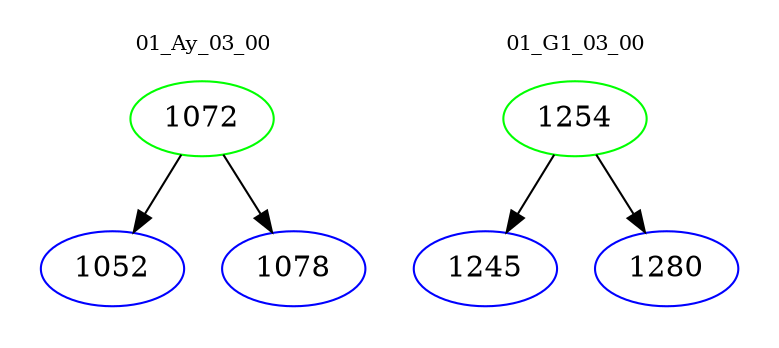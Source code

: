 digraph{
subgraph cluster_0 {
color = white
label = "01_Ay_03_00";
fontsize=10;
T0_1072 [label="1072", color="green"]
T0_1072 -> T0_1052 [color="black"]
T0_1052 [label="1052", color="blue"]
T0_1072 -> T0_1078 [color="black"]
T0_1078 [label="1078", color="blue"]
}
subgraph cluster_1 {
color = white
label = "01_G1_03_00";
fontsize=10;
T1_1254 [label="1254", color="green"]
T1_1254 -> T1_1245 [color="black"]
T1_1245 [label="1245", color="blue"]
T1_1254 -> T1_1280 [color="black"]
T1_1280 [label="1280", color="blue"]
}
}
